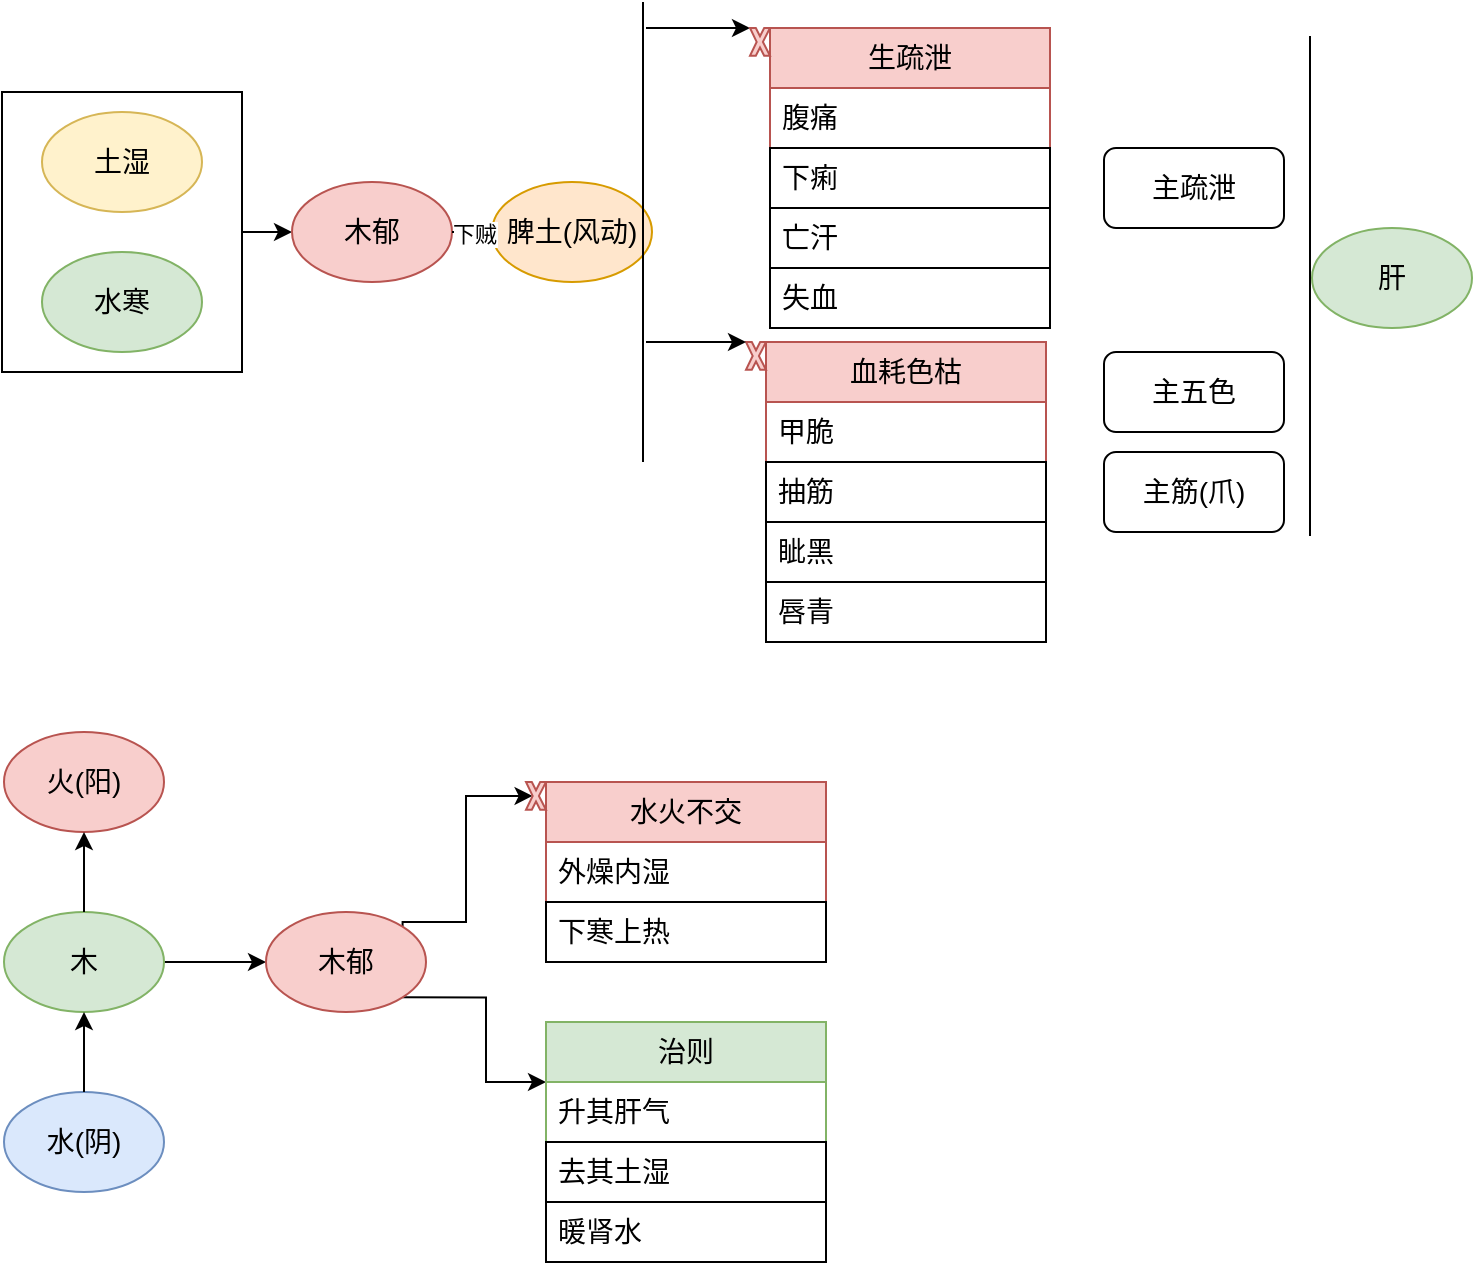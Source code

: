 <mxfile version="24.6.1" type="device">
  <diagram name="第 1 页" id="FAxyJCZb2OYBetN2Dcmv">
    <mxGraphModel dx="1050" dy="621" grid="1" gridSize="10" guides="1" tooltips="1" connect="1" arrows="1" fold="1" page="1" pageScale="1" pageWidth="827" pageHeight="1169" math="0" shadow="0">
      <root>
        <mxCell id="0" />
        <mxCell id="1" parent="0" />
        <mxCell id="FvB7asnAd7_wnQNN60Q4-8" style="edgeStyle=orthogonalEdgeStyle;rounded=0;orthogonalLoop=1;jettySize=auto;html=1;exitX=1;exitY=0.5;exitDx=0;exitDy=0;entryX=0;entryY=0.5;entryDx=0;entryDy=0;" edge="1" parent="1" source="FvB7asnAd7_wnQNN60Q4-7" target="FvB7asnAd7_wnQNN60Q4-1">
          <mxGeometry relative="1" as="geometry" />
        </mxCell>
        <mxCell id="FvB7asnAd7_wnQNN60Q4-7" value="" style="rounded=0;whiteSpace=wrap;html=1;" vertex="1" parent="1">
          <mxGeometry x="8" y="105" width="120" height="140" as="geometry" />
        </mxCell>
        <mxCell id="FvB7asnAd7_wnQNN60Q4-1" value="木郁" style="ellipse;whiteSpace=wrap;html=1;fontSize=14;fillColor=#f8cecc;strokeColor=#b85450;" vertex="1" parent="1">
          <mxGeometry x="153" y="150" width="80" height="50" as="geometry" />
        </mxCell>
        <mxCell id="FvB7asnAd7_wnQNN60Q4-3" value="土湿" style="ellipse;whiteSpace=wrap;html=1;fontSize=14;fillColor=#fff2cc;strokeColor=#d6b656;" vertex="1" parent="1">
          <mxGeometry x="28" y="115" width="80" height="50" as="geometry" />
        </mxCell>
        <mxCell id="FvB7asnAd7_wnQNN60Q4-4" value="水寒" style="ellipse;whiteSpace=wrap;html=1;fontSize=14;fillColor=#d5e8d4;strokeColor=#82b366;" vertex="1" parent="1">
          <mxGeometry x="28" y="185" width="80" height="50" as="geometry" />
        </mxCell>
        <mxCell id="FvB7asnAd7_wnQNN60Q4-9" value="脾土(风动)" style="ellipse;whiteSpace=wrap;html=1;fontSize=14;fillColor=#ffe6cc;strokeColor=#d79b00;" vertex="1" parent="1">
          <mxGeometry x="253" y="150" width="80" height="50" as="geometry" />
        </mxCell>
        <mxCell id="FvB7asnAd7_wnQNN60Q4-12" value="" style="endArrow=classic;html=1;rounded=0;entryX=0;entryY=0.5;entryDx=0;entryDy=0;exitX=1;exitY=0.5;exitDx=0;exitDy=0;" edge="1" parent="1" source="FvB7asnAd7_wnQNN60Q4-1" target="FvB7asnAd7_wnQNN60Q4-9">
          <mxGeometry width="50" height="50" relative="1" as="geometry">
            <mxPoint x="253" y="185" as="sourcePoint" />
            <mxPoint x="303" y="135" as="targetPoint" />
          </mxGeometry>
        </mxCell>
        <mxCell id="FvB7asnAd7_wnQNN60Q4-15" value="下贼" style="edgeLabel;html=1;align=center;verticalAlign=middle;resizable=0;points=[];" vertex="1" connectable="0" parent="FvB7asnAd7_wnQNN60Q4-12">
          <mxGeometry x="0.097" y="-1" relative="1" as="geometry">
            <mxPoint as="offset" />
          </mxGeometry>
        </mxCell>
        <mxCell id="FvB7asnAd7_wnQNN60Q4-25" value="肝" style="ellipse;whiteSpace=wrap;html=1;fontSize=14;fillColor=#d5e8d4;strokeColor=#82b366;" vertex="1" parent="1">
          <mxGeometry x="663" y="173" width="80" height="50" as="geometry" />
        </mxCell>
        <mxCell id="FvB7asnAd7_wnQNN60Q4-26" value="主五色" style="rounded=1;whiteSpace=wrap;html=1;fontSize=14;" vertex="1" parent="1">
          <mxGeometry x="559" y="235" width="90" height="40" as="geometry" />
        </mxCell>
        <mxCell id="FvB7asnAd7_wnQNN60Q4-27" value="主筋(爪)" style="rounded=1;whiteSpace=wrap;html=1;fontSize=14;" vertex="1" parent="1">
          <mxGeometry x="559" y="285" width="90" height="40" as="geometry" />
        </mxCell>
        <mxCell id="FvB7asnAd7_wnQNN60Q4-30" value="" style="endArrow=none;html=1;rounded=0;" edge="1" parent="1">
          <mxGeometry width="50" height="50" relative="1" as="geometry">
            <mxPoint x="662" y="327" as="sourcePoint" />
            <mxPoint x="662" y="77" as="targetPoint" />
          </mxGeometry>
        </mxCell>
        <mxCell id="FvB7asnAd7_wnQNN60Q4-72" value="" style="endArrow=none;html=1;rounded=0;" edge="1" parent="1">
          <mxGeometry width="50" height="50" relative="1" as="geometry">
            <mxPoint x="328.5" y="290" as="sourcePoint" />
            <mxPoint x="328.5" y="60" as="targetPoint" />
          </mxGeometry>
        </mxCell>
        <mxCell id="FvB7asnAd7_wnQNN60Q4-73" value="" style="endArrow=classic;html=1;rounded=0;entryX=0;entryY=0;entryDx=0;entryDy=0;entryPerimeter=0;" edge="1" parent="1" target="FvB7asnAd7_wnQNN60Q4-71">
          <mxGeometry width="50" height="50" relative="1" as="geometry">
            <mxPoint x="330" y="73" as="sourcePoint" />
            <mxPoint x="430" y="73" as="targetPoint" />
          </mxGeometry>
        </mxCell>
        <mxCell id="FvB7asnAd7_wnQNN60Q4-75" value="" style="group" vertex="1" connectable="0" parent="1">
          <mxGeometry x="380" y="230" width="150" height="150" as="geometry" />
        </mxCell>
        <mxCell id="FvB7asnAd7_wnQNN60Q4-76" value="血耗色枯" style="swimlane;fontStyle=0;childLayout=stackLayout;horizontal=1;startSize=30;horizontalStack=0;resizeParent=1;resizeParentMax=0;resizeLast=0;collapsible=1;marginBottom=0;whiteSpace=wrap;html=1;fontSize=14;fillColor=#f8cecc;strokeColor=#b85450;" vertex="1" parent="FvB7asnAd7_wnQNN60Q4-75">
          <mxGeometry x="10" width="140" height="150" as="geometry">
            <mxRectangle x="10" width="100" height="30" as="alternateBounds" />
          </mxGeometry>
        </mxCell>
        <mxCell id="FvB7asnAd7_wnQNN60Q4-77" value="&lt;span style=&quot;font-size: 14px; text-align: center;&quot;&gt;甲脆&lt;/span&gt;" style="text;align=left;verticalAlign=middle;spacingLeft=4;spacingRight=4;overflow=hidden;points=[[0,0.5],[1,0.5]];portConstraint=eastwest;rotatable=0;whiteSpace=wrap;html=1;" vertex="1" parent="FvB7asnAd7_wnQNN60Q4-76">
          <mxGeometry y="30" width="140" height="30" as="geometry" />
        </mxCell>
        <mxCell id="FvB7asnAd7_wnQNN60Q4-78" value="&lt;span style=&quot;font-size: 14px; text-align: center;&quot;&gt;抽筋&lt;/span&gt;" style="text;strokeColor=default;fillColor=none;align=left;verticalAlign=middle;spacingLeft=4;spacingRight=4;overflow=hidden;points=[[0,0.5],[1,0.5]];portConstraint=eastwest;rotatable=0;whiteSpace=wrap;html=1;" vertex="1" parent="FvB7asnAd7_wnQNN60Q4-76">
          <mxGeometry y="60" width="140" height="30" as="geometry" />
        </mxCell>
        <mxCell id="FvB7asnAd7_wnQNN60Q4-79" value="&lt;span style=&quot;font-size: 14px; text-align: center;&quot;&gt;眦黑&lt;/span&gt;" style="text;strokeColor=default;fillColor=none;align=left;verticalAlign=middle;spacingLeft=4;spacingRight=4;overflow=hidden;points=[[0,0.5],[1,0.5]];portConstraint=eastwest;rotatable=0;whiteSpace=wrap;html=1;" vertex="1" parent="FvB7asnAd7_wnQNN60Q4-76">
          <mxGeometry y="90" width="140" height="30" as="geometry" />
        </mxCell>
        <mxCell id="FvB7asnAd7_wnQNN60Q4-80" value="&lt;span style=&quot;font-size: 14px; text-align: center;&quot;&gt;唇青&lt;/span&gt;" style="text;strokeColor=default;fillColor=none;align=left;verticalAlign=middle;spacingLeft=4;spacingRight=4;overflow=hidden;points=[[0,0.5],[1,0.5]];portConstraint=eastwest;rotatable=0;whiteSpace=wrap;html=1;" vertex="1" parent="FvB7asnAd7_wnQNN60Q4-76">
          <mxGeometry y="120" width="140" height="30" as="geometry" />
        </mxCell>
        <mxCell id="FvB7asnAd7_wnQNN60Q4-81" value="" style="verticalLabelPosition=bottom;verticalAlign=top;html=1;shape=mxgraph.basic.x;fillColor=#f8cecc;strokeColor=#b85450;" vertex="1" parent="FvB7asnAd7_wnQNN60Q4-75">
          <mxGeometry width="10" height="13.9" as="geometry" />
        </mxCell>
        <mxCell id="FvB7asnAd7_wnQNN60Q4-83" value="" style="group" vertex="1" connectable="0" parent="1">
          <mxGeometry x="382" y="73" width="150" height="150" as="geometry" />
        </mxCell>
        <mxCell id="FvB7asnAd7_wnQNN60Q4-66" value="生疏泄" style="swimlane;fontStyle=0;childLayout=stackLayout;horizontal=1;startSize=30;horizontalStack=0;resizeParent=1;resizeParentMax=0;resizeLast=0;collapsible=1;marginBottom=0;whiteSpace=wrap;html=1;fontSize=14;fillColor=#f8cecc;strokeColor=#b85450;" vertex="1" parent="FvB7asnAd7_wnQNN60Q4-83">
          <mxGeometry x="10" width="140" height="150" as="geometry">
            <mxRectangle x="10" width="100" height="30" as="alternateBounds" />
          </mxGeometry>
        </mxCell>
        <mxCell id="FvB7asnAd7_wnQNN60Q4-67" value="&lt;span style=&quot;font-size: 14px; text-align: center;&quot;&gt;腹痛&lt;/span&gt;" style="text;align=left;verticalAlign=middle;spacingLeft=4;spacingRight=4;overflow=hidden;points=[[0,0.5],[1,0.5]];portConstraint=eastwest;rotatable=0;whiteSpace=wrap;html=1;" vertex="1" parent="FvB7asnAd7_wnQNN60Q4-66">
          <mxGeometry y="30" width="140" height="30" as="geometry" />
        </mxCell>
        <mxCell id="FvB7asnAd7_wnQNN60Q4-68" value="&lt;span style=&quot;font-size: 14px; text-align: center;&quot;&gt;下痢&lt;/span&gt;" style="text;strokeColor=default;fillColor=none;align=left;verticalAlign=middle;spacingLeft=4;spacingRight=4;overflow=hidden;points=[[0,0.5],[1,0.5]];portConstraint=eastwest;rotatable=0;whiteSpace=wrap;html=1;" vertex="1" parent="FvB7asnAd7_wnQNN60Q4-66">
          <mxGeometry y="60" width="140" height="30" as="geometry" />
        </mxCell>
        <mxCell id="FvB7asnAd7_wnQNN60Q4-69" value="&lt;span style=&quot;font-size: 14px; text-align: center;&quot;&gt;亡汗&lt;/span&gt;" style="text;strokeColor=default;fillColor=none;align=left;verticalAlign=middle;spacingLeft=4;spacingRight=4;overflow=hidden;points=[[0,0.5],[1,0.5]];portConstraint=eastwest;rotatable=0;whiteSpace=wrap;html=1;" vertex="1" parent="FvB7asnAd7_wnQNN60Q4-66">
          <mxGeometry y="90" width="140" height="30" as="geometry" />
        </mxCell>
        <mxCell id="FvB7asnAd7_wnQNN60Q4-70" value="&lt;span style=&quot;font-size: 14px; text-align: center;&quot;&gt;失血&lt;/span&gt;" style="text;strokeColor=default;fillColor=none;align=left;verticalAlign=middle;spacingLeft=4;spacingRight=4;overflow=hidden;points=[[0,0.5],[1,0.5]];portConstraint=eastwest;rotatable=0;whiteSpace=wrap;html=1;" vertex="1" parent="FvB7asnAd7_wnQNN60Q4-66">
          <mxGeometry y="120" width="140" height="30" as="geometry" />
        </mxCell>
        <mxCell id="FvB7asnAd7_wnQNN60Q4-71" value="" style="verticalLabelPosition=bottom;verticalAlign=top;html=1;shape=mxgraph.basic.x;fillColor=#f8cecc;strokeColor=#b85450;" vertex="1" parent="FvB7asnAd7_wnQNN60Q4-83">
          <mxGeometry width="10" height="13.9" as="geometry" />
        </mxCell>
        <mxCell id="FvB7asnAd7_wnQNN60Q4-84" value="" style="endArrow=classic;html=1;rounded=0;entryX=0;entryY=0;entryDx=0;entryDy=0;entryPerimeter=0;" edge="1" parent="1" target="FvB7asnAd7_wnQNN60Q4-81">
          <mxGeometry width="50" height="50" relative="1" as="geometry">
            <mxPoint x="330" y="230" as="sourcePoint" />
            <mxPoint x="392" y="83" as="targetPoint" />
          </mxGeometry>
        </mxCell>
        <mxCell id="FvB7asnAd7_wnQNN60Q4-86" value="主疏泄" style="rounded=1;whiteSpace=wrap;html=1;fontSize=14;" vertex="1" parent="1">
          <mxGeometry x="559" y="133" width="90" height="40" as="geometry" />
        </mxCell>
        <mxCell id="FvB7asnAd7_wnQNN60Q4-93" style="edgeStyle=orthogonalEdgeStyle;rounded=0;orthogonalLoop=1;jettySize=auto;html=1;exitX=1;exitY=0.5;exitDx=0;exitDy=0;" edge="1" parent="1" source="FvB7asnAd7_wnQNN60Q4-87" target="FvB7asnAd7_wnQNN60Q4-92">
          <mxGeometry relative="1" as="geometry" />
        </mxCell>
        <mxCell id="FvB7asnAd7_wnQNN60Q4-87" value="木" style="ellipse;whiteSpace=wrap;html=1;fontSize=14;fillColor=#d5e8d4;strokeColor=#82b366;" vertex="1" parent="1">
          <mxGeometry x="9" y="515" width="80" height="50" as="geometry" />
        </mxCell>
        <mxCell id="FvB7asnAd7_wnQNN60Q4-88" value="火(阳)" style="ellipse;whiteSpace=wrap;html=1;fontSize=14;fillColor=#f8cecc;strokeColor=#b85450;" vertex="1" parent="1">
          <mxGeometry x="9" y="425" width="80" height="50" as="geometry" />
        </mxCell>
        <mxCell id="FvB7asnAd7_wnQNN60Q4-89" value="水(阴)" style="ellipse;whiteSpace=wrap;html=1;fontSize=14;fillColor=#dae8fc;strokeColor=#6c8ebf;" vertex="1" parent="1">
          <mxGeometry x="9" y="605" width="80" height="50" as="geometry" />
        </mxCell>
        <mxCell id="FvB7asnAd7_wnQNN60Q4-90" value="" style="endArrow=classic;html=1;rounded=0;entryX=0.5;entryY=1;entryDx=0;entryDy=0;exitX=0.5;exitY=0;exitDx=0;exitDy=0;" edge="1" parent="1" source="FvB7asnAd7_wnQNN60Q4-89" target="FvB7asnAd7_wnQNN60Q4-87">
          <mxGeometry width="50" height="50" relative="1" as="geometry">
            <mxPoint x="19" y="635" as="sourcePoint" />
            <mxPoint x="69" y="585" as="targetPoint" />
          </mxGeometry>
        </mxCell>
        <mxCell id="FvB7asnAd7_wnQNN60Q4-91" value="" style="endArrow=classic;html=1;rounded=0;entryX=0.5;entryY=1;entryDx=0;entryDy=0;exitX=0.5;exitY=0;exitDx=0;exitDy=0;" edge="1" parent="1" source="FvB7asnAd7_wnQNN60Q4-87" target="FvB7asnAd7_wnQNN60Q4-88">
          <mxGeometry width="50" height="50" relative="1" as="geometry">
            <mxPoint x="19" y="522" as="sourcePoint" />
            <mxPoint x="21" y="465" as="targetPoint" />
          </mxGeometry>
        </mxCell>
        <mxCell id="FvB7asnAd7_wnQNN60Q4-101" style="edgeStyle=orthogonalEdgeStyle;rounded=0;orthogonalLoop=1;jettySize=auto;html=1;exitX=1;exitY=0;exitDx=0;exitDy=0;entryX=0.33;entryY=0.5;entryDx=0;entryDy=0;entryPerimeter=0;" edge="1" parent="1" source="FvB7asnAd7_wnQNN60Q4-92" target="FvB7asnAd7_wnQNN60Q4-100">
          <mxGeometry relative="1" as="geometry">
            <mxPoint x="270" y="530" as="targetPoint" />
            <Array as="points">
              <mxPoint x="208" y="520" />
              <mxPoint x="240" y="520" />
              <mxPoint x="240" y="457" />
            </Array>
          </mxGeometry>
        </mxCell>
        <mxCell id="FvB7asnAd7_wnQNN60Q4-110" style="edgeStyle=orthogonalEdgeStyle;rounded=0;orthogonalLoop=1;jettySize=auto;html=1;exitX=1;exitY=1;exitDx=0;exitDy=0;entryX=0;entryY=0.25;entryDx=0;entryDy=0;" edge="1" parent="1" source="FvB7asnAd7_wnQNN60Q4-92" target="FvB7asnAd7_wnQNN60Q4-106">
          <mxGeometry relative="1" as="geometry" />
        </mxCell>
        <mxCell id="FvB7asnAd7_wnQNN60Q4-92" value="木郁" style="ellipse;whiteSpace=wrap;html=1;fontSize=14;fillColor=#f8cecc;strokeColor=#b85450;" vertex="1" parent="1">
          <mxGeometry x="140" y="515" width="80" height="50" as="geometry" />
        </mxCell>
        <mxCell id="FvB7asnAd7_wnQNN60Q4-102" value="" style="group" vertex="1" connectable="0" parent="1">
          <mxGeometry x="270" y="450" width="150" height="90" as="geometry" />
        </mxCell>
        <mxCell id="FvB7asnAd7_wnQNN60Q4-95" value="水火不交" style="swimlane;fontStyle=0;childLayout=stackLayout;horizontal=1;startSize=30;horizontalStack=0;resizeParent=1;resizeParentMax=0;resizeLast=0;collapsible=1;marginBottom=0;whiteSpace=wrap;html=1;fontSize=14;fillColor=#f8cecc;strokeColor=#b85450;" vertex="1" parent="FvB7asnAd7_wnQNN60Q4-102">
          <mxGeometry x="10" width="140" height="90" as="geometry">
            <mxRectangle x="10" width="100" height="30" as="alternateBounds" />
          </mxGeometry>
        </mxCell>
        <mxCell id="FvB7asnAd7_wnQNN60Q4-96" value="&lt;div style=&quot;text-align: center;&quot;&gt;&lt;span style=&quot;background-color: initial; font-size: 14px;&quot;&gt;外燥内湿&lt;/span&gt;&lt;/div&gt;" style="text;align=left;verticalAlign=middle;spacingLeft=4;spacingRight=4;overflow=hidden;points=[[0,0.5],[1,0.5]];portConstraint=eastwest;rotatable=0;whiteSpace=wrap;html=1;" vertex="1" parent="FvB7asnAd7_wnQNN60Q4-95">
          <mxGeometry y="30" width="140" height="30" as="geometry" />
        </mxCell>
        <mxCell id="FvB7asnAd7_wnQNN60Q4-97" value="&lt;div style=&quot;text-align: center;&quot;&gt;&lt;span style=&quot;background-color: initial; font-size: 14px;&quot;&gt;下寒上热&lt;/span&gt;&lt;/div&gt;" style="text;strokeColor=default;fillColor=none;align=left;verticalAlign=middle;spacingLeft=4;spacingRight=4;overflow=hidden;points=[[0,0.5],[1,0.5]];portConstraint=eastwest;rotatable=0;whiteSpace=wrap;html=1;" vertex="1" parent="FvB7asnAd7_wnQNN60Q4-95">
          <mxGeometry y="60" width="140" height="30" as="geometry" />
        </mxCell>
        <mxCell id="FvB7asnAd7_wnQNN60Q4-100" value="" style="verticalLabelPosition=bottom;verticalAlign=top;html=1;shape=mxgraph.basic.x;fillColor=#f8cecc;strokeColor=#b85450;" vertex="1" parent="FvB7asnAd7_wnQNN60Q4-102">
          <mxGeometry width="10" height="13.9" as="geometry" />
        </mxCell>
        <mxCell id="FvB7asnAd7_wnQNN60Q4-106" value="治则" style="swimlane;fontStyle=0;childLayout=stackLayout;horizontal=1;startSize=30;horizontalStack=0;resizeParent=1;resizeParentMax=0;resizeLast=0;collapsible=1;marginBottom=0;whiteSpace=wrap;html=1;fontSize=14;fillColor=#d5e8d4;strokeColor=#82b366;" vertex="1" parent="1">
          <mxGeometry x="280" y="570" width="140" height="120" as="geometry">
            <mxRectangle x="10" width="100" height="30" as="alternateBounds" />
          </mxGeometry>
        </mxCell>
        <mxCell id="FvB7asnAd7_wnQNN60Q4-107" value="&lt;div style=&quot;text-align: center;&quot;&gt;&lt;span style=&quot;font-size: 14px;&quot;&gt;升其肝气&lt;/span&gt;&lt;/div&gt;" style="text;align=left;verticalAlign=middle;spacingLeft=4;spacingRight=4;overflow=hidden;points=[[0,0.5],[1,0.5]];portConstraint=eastwest;rotatable=0;whiteSpace=wrap;html=1;" vertex="1" parent="FvB7asnAd7_wnQNN60Q4-106">
          <mxGeometry y="30" width="140" height="30" as="geometry" />
        </mxCell>
        <mxCell id="FvB7asnAd7_wnQNN60Q4-111" value="&lt;div style=&quot;text-align: center;&quot;&gt;&lt;span style=&quot;font-size: 14px;&quot;&gt;去其土湿&lt;/span&gt;&lt;/div&gt;" style="text;strokeColor=default;fillColor=none;align=left;verticalAlign=middle;spacingLeft=4;spacingRight=4;overflow=hidden;points=[[0,0.5],[1,0.5]];portConstraint=eastwest;rotatable=0;whiteSpace=wrap;html=1;" vertex="1" parent="FvB7asnAd7_wnQNN60Q4-106">
          <mxGeometry y="60" width="140" height="30" as="geometry" />
        </mxCell>
        <mxCell id="FvB7asnAd7_wnQNN60Q4-108" value="&lt;div style=&quot;text-align: center;&quot;&gt;&lt;span style=&quot;font-size: 14px;&quot;&gt;暖肾水&lt;/span&gt;&lt;/div&gt;" style="text;strokeColor=default;fillColor=none;align=left;verticalAlign=middle;spacingLeft=4;spacingRight=4;overflow=hidden;points=[[0,0.5],[1,0.5]];portConstraint=eastwest;rotatable=0;whiteSpace=wrap;html=1;" vertex="1" parent="FvB7asnAd7_wnQNN60Q4-106">
          <mxGeometry y="90" width="140" height="30" as="geometry" />
        </mxCell>
      </root>
    </mxGraphModel>
  </diagram>
</mxfile>
